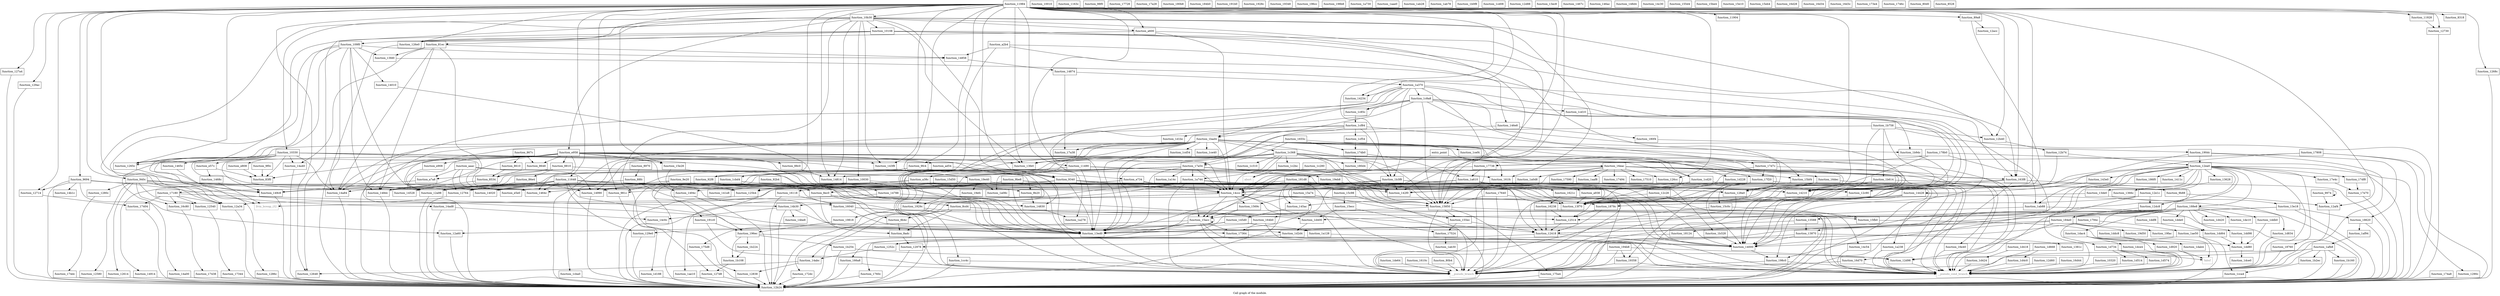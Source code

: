 digraph "Call graph of the module." {
  label="Call graph of the module.";
  node [shape=record];

  Node_function_8cd4 [label="{function_8cd4}"];
  Node_function_92f8 [label="{function_92f8}"];
  Node_function_e808 [label="{function_e808}"];
  Node_function_aaac [label="{function_aaac}"];
  Node_function_e57c [label="{function_e57c}"];
  Node_function_e5e0 [label="{function_e5e0}"];
  Node_function_9fc4 [label="{function_9fc4}"];
  Node_function_ad54 [label="{function_ad54}"];
  Node_function_e734 [label="{function_e734}"];
  Node_function_a7a8 [label="{function_a7a8}"];
  Node_function_9e20 [label="{function_9e20}"];
  Node_function_a938 [label="{function_a938}"];
  Node_function_9be8 [label="{function_9be8}"];
  Node_function_e908 [label="{function_e908}"];
  Node_function_e958 [label="{function_e958}"];
  Node_function_10010 [label="{function_10010}"];
  Node_function_10030 [label="{function_10030}"];
  Node_function_10108 [label="{function_10108}"];
  Node_function_10320 [label="{function_10320}"];
  Node_function_1252c [label="{function_1252c}"];
  Node_function_10330 [label="{function_10330}"];
  Node_function_109f0 [label="{function_109f0}"];
  Node_function_10b30 [label="{function_10b30}"];
  Node_function_11490 [label="{function_11490}"];
  Node_function_1163c [label="{function_1163c}"];
  Node_function_11648 [label="{function_11648}"];
  Node_function_9340 [label="{function_9340}"];
  Node_function_940c [label="{function_940c}"];
  Node_function_9694 [label="{function_9694}"];
  Node_function_981c [label="{function_981c}"];
  Node_function_98f0 [label="{function_98f0}"];
  Node_function_8ec0 [label="{function_8ec0}"];
  Node_function_a2b4 [label="{function_a2b4}"];
  Node_function_9b20 [label="{function_9b20}"];
  Node_function_a38c [label="{function_a38c}"];
  Node_function_9974 [label="{function_9974}"];
  Node_function_9b88 [label="{function_9b88}"];
  Node_function_9f0c [label="{function_9f0c}"];
  Node_function_92b4 [label="{function_92b4}"];
  Node_function_a600 [label="{function_a600}"];
  Node_function_12540 [label="{function_12540}"];
  Node_function_175a4 [label="{function_175a4}"];
  Node_function_175d8 [label="{function_175d8}"];
  Node_function_1760c [label="{function_1760c}"];
  Node_function_17640 [label="{function_17640}"];
  Node_function_17728 [label="{function_17728}"];
  Node_function_17738 [label="{function_17738}"];
  Node_function_17808 [label="{function_17808}"];
  Node_function_178b0 [label="{function_178b0}"];
  Node_function_1794c [label="{function_1794c}"];
  Node_function_17a28 [label="{function_17a28}"];
  Node_function_17a38 [label="{function_17a38}"];
  Node_function_17a54 [label="{function_17a54}"];
  Node_function_17d7c [label="{function_17d7c}"];
  Node_function_17db0 [label="{function_17db0}"];
  Node_function_17df8 [label="{function_17df8}"];
  Node_function_17e4c [label="{function_17e4c}"];
  Node_function_17e70 [label="{function_17e70}"];
  Node_function_17f20 [label="{function_17f20}"];
  Node_function_180b8 [label="{function_180b8}"];
  Node_function_180d4 [label="{function_180d4}"];
  Node_function_180f4 [label="{function_180f4}"];
  Node_function_18124 [label="{function_18124}"];
  Node_function_181d8 [label="{function_181d8}"];
  Node_function_184b0 [label="{function_184b0}"];
  Node_function_184e0 [label="{function_184e0}"];
  Node_function_18620 [label="{function_18620}"];
  Node_function_186f0 [label="{function_186f0}"];
  Node_function_18760 [label="{function_18760}"];
  Node_function_1878c [label="{function_1878c}"];
  Node_function_188e8 [label="{function_188e8}"];
  Node_function_190dc [label="{function_190dc}"];
  Node_function_191b0 [label="{function_191b0}"];
  Node_function_191c0 [label="{function_191c0}"];
  Node_function_1928c [label="{function_1928c}"];
  Node_function_1929c [label="{function_1929c}"];
  Node_function_19348 [label="{function_19348}"];
  Node_function_19358 [label="{function_19358}"];
  Node_function_194b8 [label="{function_194b8}"];
  Node_function_196cc [label="{function_196cc}"];
  Node_function_196ec [label="{function_196ec}"];
  Node_function_19818 [label="{function_19818}"];
  Node_function_198b8 [label="{function_198b8}"];
  Node_function_198c0 [label="{function_198c0}"];
  Node_function_19d50 [label="{function_19d50}"];
  Node_function_19e40 [label="{function_19e40}"];
  Node_function_19eb8 [label="{function_19eb8}"];
  Node_function_19efc [label="{function_19efc}"];
  Node_function_19fac [label="{function_19fac}"];
  Node_function_1a08c [label="{function_1a08c}"];
  Node_function_1a14c [label="{function_1a14c}"];
  Node_function_1a238 [label="{function_1a238}"];
  Node_function_1a278 [label="{function_1a278}"];
  Node_function_1a370 [label="{function_1a370}"];
  Node_function_1a610 [label="{function_1a610}"];
  Node_function_1a730 [label="{function_1a730}"];
  Node_function_1a744 [label="{function_1a744}"];
  Node_function_1aae0 [label="{function_1aae0}"];
  Node_function_1aaf8 [label="{function_1aaf8}"];
  Node_function_1ab28 [label="{function_1ab28}"];
  Node_function_1ab30 [label="{function_1ab30}"];
  Node_function_1ab78 [label="{function_1ab78}"];
  Node_function_1ab88 [label="{function_1ab88}"];
  Node_function_1ae10 [label="{function_1ae10}"];
  Node_function_1ae50 [label="{function_1ae50}"];
  Node_function_1af94 [label="{function_1af94}"];
  Node_function_1afb8 [label="{function_1afb8}"];
  Node_function_1b0f8 [label="{function_1b0f8}"];
  Node_function_1b108 [label="{function_1b108}"];
  Node_function_1b160 [label="{function_1b160}"];
  Node_function_1b224 [label="{function_1b224}"];
  Node_function_1b254 [label="{function_1b254}"];
  Node_function_1b2ec [label="{function_1b2ec}"];
  Node_function_1b328 [label="{function_1b328}"];
  Node_function_1b3f8 [label="{function_1b3f8}"];
  Node_function_1b614 [label="{function_1b614}"];
  Node_function_1b758 [label="{function_1b758}"];
  Node_function_1b9dc [label="{function_1b9dc}"];
  Node_function_1bad4 [label="{function_1bad4}"];
  Node_function_1c280 [label="{function_1c280}"];
  Node_function_1c2bc [label="{function_1c2bc}"];
  Node_function_1c310 [label="{function_1c310}"];
  Node_function_1c368 [label="{function_1c368}"];
  Node_function_1c85c [label="{function_1c85c}"];
  Node_function_1c8a8 [label="{function_1c8a8}"];
  Node_function_1cba0 [label="{function_1cba0}"];
  Node_function_1cbd4 [label="{function_1cbd4}"];
  Node_function_1cc4c [label="{function_1cc4c}"];
  Node_function_1cca4 [label="{function_1cca4}"];
  Node_function_1cd08 [label="{function_1cd08}"];
  Node_function_1cd10 [label="{function_1cd10}"];
  Node_function_1cd20 [label="{function_1cd20}"];
  Node_function_1cd54 [label="{function_1cd54}"];
  Node_function_1ce40 [label="{function_1ce40}"];
  Node_function_1cef4 [label="{function_1cef4}"];
  Node_function_1cf54 [label="{function_1cf54}"];
  Node_function_1cf84 [label="{function_1cf84}"];
  Node_function_1d188 [label="{function_1d188}"];
  Node_function_1d1bc [label="{function_1d1bc}"];
  Node_function_1d228 [label="{function_1d228}"];
  Node_function_1d2d4 [label="{function_1d2d4}"];
  Node_function_1d400 [label="{function_1d400}"];
  Node_function_1d418 [label="{function_1d418}"];
  Node_function_1d420 [label="{function_1d420}"];
  Node_function_1d424 [label="{function_1d424}"];
  Node_function_1d4c0 [label="{function_1d4c0}"];
  Node_function_1d514 [label="{function_1d514}"];
  Node_function_1d574 [label="{function_1d574}"];
  Node_function_1d734 [label="{function_1d734}"];
  Node_function_1d668 [label="{function_1d668}"];
  Node_function_1d834 [label="{function_1d834}"];
  Node_function_1d920 [label="{function_1d920}"];
  Node_function_1dab4 [label="{function_1dab4}"];
  Node_function_1dac4 [label="{function_1dac4}"];
  Node_function_1dce0 [label="{function_1dce0}"];
  Node_function_1dce4 [label="{function_1dce4}"];
  Node_function_1dd64 [label="{function_1dd64}"];
  Node_function_1dd80 [label="{function_1dd80}"];
  Node_function_1dd98 [label="{function_1dd98}"];
  Node_function_1ddb0 [label="{function_1ddb0}"];
  Node_function_1ddc8 [label="{function_1ddc8}"];
  Node_function_1dde0 [label="{function_1dde0}"];
  Node_function_1ddf8 [label="{function_1ddf8}"];
  Node_function_1de10 [label="{function_1de10}"];
  Node_function_1de64 [label="{function_1de64}"];
  Node_llvm_bswap_i32 [color="gray50", fontcolor="gray50", label="{llvm_bswap_i32}"];
  Node_abort [color="gray50", fontcolor="gray50", label="{abort}"];
  Node_fabsf [color="gray50", fontcolor="gray50", label="{fabsf}"];
  Node_function_127a4 [label="{function_127a4}"];
  Node_function_127d8 [label="{function_127d8}"];
  Node_function_1280c [label="{function_1280c}"];
  Node_function_12838 [label="{function_12838}"];
  Node_function_1286c [label="{function_1286c}"];
  Node_function_128a0 [label="{function_128a0}"];
  Node_function_1290c [label="{function_1290c}"];
  Node_function_12978 [label="{function_12978}"];
  Node_function_129ac [label="{function_129ac}"];
  Node_function_129e0 [label="{function_129e0}"];
  Node_function_12a34 [label="{function_12a34}"];
  Node_function_12a60 [label="{function_12a60}"];
  Node_function_12a98 [label="{function_12a98}"];
  Node_function_12acc [label="{function_12acc}"];
  Node_function_12af4 [label="{function_12af4}"];
  Node_function_12b24 [label="{function_12b24}"];
  Node_function_12b40 [label="{function_12b40}"];
  Node_function_12b74 [label="{function_12b74}"];
  Node_function_12c28 [label="{function_12c28}"];
  Node_function_12c90 [label="{function_12c90}"];
  Node_function_145d0 [label="{function_145d0}"];
  Node_function_12d60 [label="{function_12d60}"];
  Node_function_12d88 [label="{function_12d88}"];
  Node_function_12d98 [label="{function_12d98}"];
  Node_function_12dc8 [label="{function_12dc8}"];
  Node_function_12e1c [label="{function_12e1c}"];
  Node_function_12ea0 [label="{function_12ea0}"];
  Node_function_13588 [label="{function_13588}"];
  Node_function_13628 [label="{function_13628}"];
  Node_function_1366c [label="{function_1366c}"];
  Node_function_1381c [label="{function_1381c}"];
  Node_function_13870 [label="{function_13870}"];
  Node_function_13de0 [label="{function_13de0}"];
  Node_function_13e18 [label="{function_13e18}"];
  Node_function_13ec8 [label="{function_13ec8}"];
  Node_function_13ed0 [label="{function_13ed0}"];
  Node_function_13f70 [label="{function_13f70}"];
  Node_function_13fd0 [label="{function_13fd0}"];
  Node_function_13fe0 [label="{function_13fe0}"];
  Node_function_14000 [label="{function_14000}"];
  Node_function_14010 [label="{function_14010}"];
  Node_function_14020 [label="{function_14020}"];
  Node_function_1411c [label="{function_1411c}"];
  Node_function_141e8 [label="{function_141e8}"];
  Node_function_14210 [label="{function_14210}"];
  Node_function_14234 [label="{function_14234}"];
  Node_function_142f0 [label="{function_142f0}"];
  Node_function_143e0 [label="{function_143e0}"];
  Node_function_143f8 [label="{function_143f8}"];
  Node_function_14428 [label="{function_14428}"];
  Node_function_14528 [label="{function_14528}"];
  Node_function_145ac [label="{function_145ac}"];
  Node_function_1a0d8 [label="{function_1a0d8}"];
  Node_function_1a128 [label="{function_1a128}"];
  Node_function_1465c [label="{function_1465c}"];
  Node_function_1467c [label="{function_1467c}"];
  Node_function_1468c [label="{function_1468c}"];
  Node_function_146ac [label="{function_146ac}"];
  Node_function_146e8 [label="{function_146e8}"];
  Node_function_14788 [label="{function_14788}"];
  Node_function_14814 [label="{function_14814}"];
  Node_function_14830 [label="{function_14830}"];
  Node_function_14858 [label="{function_14858}"];
  Node_function_14874 [label="{function_14874}"];
  Node_function_148d4 [label="{function_148d4}"];
  Node_function_148dc [label="{function_148dc}"];
  Node_function_14914 [label="{function_14914}"];
  Node_function_1494c [label="{function_1494c}"];
  Node_function_14990 [label="{function_14990}"];
  Node_function_149c8 [label="{function_149c8}"];
  Node_function_14a00 [label="{function_14a00}"];
  Node_function_14a40 [label="{function_14a40}"];
  Node_function_14a84 [label="{function_14a84}"];
  Node_function_14abc [label="{function_14abc}"];
  Node_function_14ad8 [label="{function_14ad8}"];
  Node_function_14b1c [label="{function_14b1c}"];
  Node_function_14b30 [label="{function_14b30}"];
  Node_function_14be8 [label="{function_14be8}"];
  Node_function_14c0c [label="{function_14c0c}"];
  Node_function_14c30 [label="{function_14c30}"];
  Node_function_14c54 [label="{function_14c54}"];
  Node_function_14ccc [label="{function_14ccc}"];
  Node_function_155d4 [label="{function_155d4}"];
  Node_function_155ec [label="{function_155ec}"];
  Node_function_1569c [label="{function_1569c}"];
  Node_function_15850 [label="{function_15850}"];
  Node_function_15a74 [label="{function_15a74}"];
  Node_function_15acc [label="{function_15acc}"];
  Node_function_15be4 [label="{function_15be4}"];
  Node_function_15bf4 [label="{function_15bf4}"];
  Node_function_15c0c [label="{function_15c0c}"];
  Node_function_15c98 [label="{function_15c98}"];
  Node_function_15d50 [label="{function_15d50}"];
  Node_function_15e10 [label="{function_15e10}"];
  Node_function_15e28 [label="{function_15e28}"];
  Node_function_15eb4 [label="{function_15eb4}"];
  Node_function_15ecc [label="{function_15ecc}"];
  Node_function_15fb0 [label="{function_15fb0}"];
  Node_function_16040 [label="{function_16040}"];
  Node_function_1610c [label="{function_1610c}"];
  Node_function_16118 [label="{function_16118}"];
  Node_function_161fc [label="{function_161fc}"];
  Node_function_1621c [label="{function_1621c}"];
  Node_function_16238 [label="{function_16238}"];
  Node_function_163f8 [label="{function_163f8}"];
  Node_function_164b0 [label="{function_164b0}"];
  Node_function_1655c [label="{function_1655c}"];
  Node_function_166a8 [label="{function_166a8}"];
  Node_function_16c80 [label="{function_16c80}"];
  Node_function_16d28 [label="{function_16d28}"];
  Node_function_16d34 [label="{function_16d34}"];
  Node_function_16d3c [label="{function_16d3c}"];
  Node_function_16d44 [label="{function_16d44}"];
  Node_function_16d70 [label="{function_16d70}"];
  Node_function_16dec [label="{function_16dec}"];
  Node_function_16e40 [label="{function_16e40}"];
  Node_function_16eac [label="{function_16eac}"];
  Node_function_17180 [label="{function_17180}"];
  Node_function_172dc [label="{function_172dc}"];
  Node_function_17344 [label="{function_17344}"];
  Node_function_17364 [label="{function_17364}"];
  Node_function_173e4 [label="{function_173e4}"];
  Node_function_17404 [label="{function_17404}"];
  Node_function_17438 [label="{function_17438}"];
  Node_function_1746c [label="{function_1746c}"];
  Node_function_17494 [label="{function_17494}"];
  Node_function_174a8 [label="{function_174a8}"];
  Node_function_174dc [label="{function_174dc}"];
  Node_function_17510 [label="{function_17510}"];
  Node_function_17524 [label="{function_17524}"];
  Node_function_17590 [label="{function_17590}"];
  Node_function_11904 [label="{function_11904}"];
  Node_function_11928 [label="{function_11928}"];
  Node_function_11984 [label="{function_11984}"];
  Node_function_12418 [label="{function_12418}"];
  Node_function_12514 [label="{function_12514}"];
  Node_function_1464c [label="{function_1464c}"];
  Node_function_12580 [label="{function_12580}"];
  Node_function_125b4 [label="{function_125b4}"];
  Node_function_12614 [label="{function_12614}"];
  Node_function_12648 [label="{function_12648}"];
  Node_function_1265c [label="{function_1265c}"];
  Node_function_1268c [label="{function_1268c}"];
  Node_function_126cc [label="{function_126cc}"];
  Node_function_126e0 [label="{function_126e0}"];
  Node_function_12714 [label="{function_12714}"];
  Node_function_12730 [label="{function_12730}"];
  Node_function_12764 [label="{function_12764}"];
  Node___pseudo_branch [color="gray50", fontcolor="gray50", label="{__pseudo_branch}"];
  Node___pseudo_cond_branch [color="gray50", fontcolor="gray50", label="{__pseudo_cond_branch}"];
  Node_function_80b4 [label="{function_80b4}"];
  Node_function_80d0 [label="{function_80d0}"];
  Node_entry_point [label="{entry_point}"];
  Node_function_81ec [label="{function_81ec}"];
  Node_function_8318 [label="{function_8318}"];
  Node_function_83f0 [label="{function_83f0}"];
  Node_function_8528 [label="{function_8528}"];
  Node_function_8534 [label="{function_8534}"];
  Node_function_8610 [label="{function_8610}"];
  Node_function_8648 [label="{function_8648}"];
  Node_function_867c [label="{function_867c}"];
  Node_function_86e4 [label="{function_86e4}"];
  Node_function_8810 [label="{function_8810}"];
  Node_function_88c0 [label="{function_88c0}"];
  Node_function_88fc [label="{function_88fc}"];
  Node_function_8970 [label="{function_8970}"];
  Node_function_89a8 [label="{function_89a8}"];
  Node_function_8adc [label="{function_8adc}"];
  Node_function_8b4c [label="{function_8b4c}"];
  Node_function_8cd4 -> Node_function_12418;
  Node_function_8cd4 -> Node_function_12514;
  Node_function_8cd4 -> Node_function_8adc;
  Node_function_8cd4 -> Node_function_8b4c;
  Node_function_92f8 -> Node_function_8ec0;
  Node_function_e808 -> Node_function_83f0;
  Node_function_aaac -> Node_function_a7a8;
  Node_function_aaac -> Node_function_a938;
  Node_function_aaac -> Node_function_14020;
  Node_function_aaac -> Node_function_14990;
  Node_function_aaac -> Node_function_12764;
  Node_function_e57c -> Node_function_1468c;
  Node_function_e57c -> Node_function_83f0;
  Node_function_9fc4 -> Node_function_9340;
  Node_function_9fc4 -> Node_function_13ed0;
  Node_function_9fc4 -> Node_function_14990;
  Node_function_9fc4 -> Node_function_12764;
  Node_function_ad54 -> Node_function_92f8;
  Node_function_ad54 -> Node_function_14830;
  Node_function_ad54 -> Node_function_15bf4;
  Node_function_e734 -> Node_function_e5e0;
  Node_function_e734 -> Node_function_14000;
  Node_function_e734 -> Node_function_14ccc;
  Node_function_e734 -> Node_function_15850;
  Node_function_e734 -> Node_function_1464c;
  Node_function_a7a8 -> Node_function_149c8;
  Node_function_9e20 -> Node_function_981c;
  Node_function_9e20 -> Node_function_9b88;
  Node_function_9e20 -> Node_function_12a98;
  Node_function_9e20 -> Node_function_13ed0;
  Node_function_9e20 -> Node_function_14020;
  Node_function_9e20 -> Node_function_125b4;
  Node_function_a938 -> Node_function_13f70;
  Node_function_9be8 -> Node_function_981c;
  Node_function_9be8 -> Node_function_9b88;
  Node_function_9be8 -> Node_function_12a98;
  Node_function_9be8 -> Node_function_13ed0;
  Node_function_9be8 -> Node_function_13f70;
  Node_function_9be8 -> Node_function_14020;
  Node_function_9be8 -> Node_function_14210;
  Node_function_9be8 -> Node_function_142f0;
  Node_function_9be8 -> Node_function_125b4;
  Node_function_e908 -> Node_function_12a98;
  Node_function_e958 -> Node_function_ad54;
  Node_function_e958 -> Node_function_e908;
  Node_function_e958 -> Node_function_9340;
  Node_function_e958 -> Node_function_128a0;
  Node_function_e958 -> Node_function_12b24;
  Node_function_e958 -> Node_function_13ed0;
  Node_function_e958 -> Node_function_13f70;
  Node_function_e958 -> Node_function_148dc;
  Node_function_e958 -> Node_function_1494c;
  Node_function_e958 -> Node_function_149c8;
  Node_function_e958 -> Node_function_14a84;
  Node_function_e958 -> Node_function_14ccc;
  Node_function_e958 -> Node_function_15e28;
  Node_function_e958 -> Node_function_1464c;
  Node_function_e958 -> Node_function_1265c;
  Node_function_e958 -> Node_function_12764;
  Node_function_e958 -> Node_function_83f0;
  Node_function_e958 -> Node_function_8648;
  Node_function_e958 -> Node_function_8810;
  Node_function_e958 -> Node_function_88c0;
  Node_function_10030 -> Node_function_14000;
  Node_function_10030 -> Node_function_141e8;
  Node_function_10030 -> Node_function_164b0;
  Node_function_10030 -> Node_function_17180;
  Node_function_10108 -> Node_function_12b40;
  Node_function_10108 -> Node_function_15bf4;
  Node_function_10108 -> Node_function_163f8;
  Node_function_10108 -> Node_function_1265c;
  Node_function_10108 -> Node_function_126e0;
  Node_function_10108 -> Node_function_81ec;
  Node_function_10320 -> Node___pseudo_cond_branch;
  Node_function_1252c -> Node_function_14abc;
  Node_function_10330 -> Node_function_e808;
  Node_function_10330 -> Node_function_e57c;
  Node_function_10330 -> Node_function_e5e0;
  Node_function_10330 -> Node_function_e734;
  Node_function_10330 -> Node_function_9b20;
  Node_function_10330 -> Node_function_13ed0;
  Node_function_10330 -> Node_function_13fe0;
  Node_function_10330 -> Node_function_143f8;
  Node_function_10330 -> Node_function_1465c;
  Node_function_10330 -> Node_function_14a00;
  Node_function_10330 -> Node_function_14a40;
  Node_function_10330 -> Node_function_14a84;
  Node_function_10330 -> Node_function_1464c;
  Node_function_10330 -> Node_function_1265c;
  Node_function_10330 -> Node_function_83f0;
  Node_function_109f0 -> Node_function_12a34;
  Node_function_109f0 -> Node_function_12a98;
  Node_function_109f0 -> Node_function_13fd0;
  Node_function_109f0 -> Node_function_14010;
  Node_function_109f0 -> Node_function_14858;
  Node_function_109f0 -> Node_function_148dc;
  Node_function_109f0 -> Node_function_149c8;
  Node_function_109f0 -> Node_function_14a84;
  Node_function_109f0 -> Node_function_1265c;
  Node_function_10b30 -> Node_function_e958;
  Node_function_10b30 -> Node_function_10030;
  Node_function_10b30 -> Node_function_10108;
  Node_function_10b30 -> Node_function_10330;
  Node_function_10b30 -> Node_function_109f0;
  Node_function_10b30 -> Node_function_9340;
  Node_function_10b30 -> Node_function_a600;
  Node_function_10b30 -> Node_function_12838;
  Node_function_10b30 -> Node_function_12a34;
  Node_function_10b30 -> Node_function_13fe0;
  Node_function_10b30 -> Node_function_142f0;
  Node_function_10b30 -> Node_function_143f8;
  Node_function_10b30 -> Node_function_14814;
  Node_function_10b30 -> Node_function_161fc;
  Node_function_10b30 -> Node_function_163f8;
  Node_function_10b30 -> Node_function_12648;
  Node_function_10b30 -> Node_function_126e0;
  Node_function_11490 -> Node_function_a38c;
  Node_function_11490 -> Node_function_12a98;
  Node_function_11490 -> Node_function_13ed0;
  Node_function_11490 -> Node_function_14210;
  Node_function_11490 -> Node_function_142f0;
  Node_function_11490 -> Node_function_14a84;
  Node_function_11490 -> Node_function_161fc;
  Node_function_11648 -> Node_function_981c;
  Node_function_11648 -> Node_function_129e0;
  Node_function_11648 -> Node_function_12a98;
  Node_function_11648 -> Node_function_13ed0;
  Node_function_11648 -> Node_function_14020;
  Node_function_11648 -> Node_function_14210;
  Node_function_11648 -> Node_function_14830;
  Node_function_11648 -> Node_function_148dc;
  Node_function_11648 -> Node_function_14914;
  Node_function_11648 -> Node_function_14a84;
  Node_function_11648 -> Node_function_1464c;
  Node_function_11648 -> Node_function_125b4;
  Node_function_9340 -> Node_function_8ec0;
  Node_function_9340 -> Node_function_13ed0;
  Node_function_9340 -> Node_function_13f70;
  Node_function_9340 -> Node_function_149c8;
  Node_function_9340 -> Node_function_14ccc;
  Node_function_9340 -> Node_function_15850;
  Node_function_940c -> Node_function_12540;
  Node_function_940c -> Node_function_1280c;
  Node_function_940c -> Node_function_12a34;
  Node_function_940c -> Node_function_12a98;
  Node_function_940c -> Node_function_13ed0;
  Node_function_940c -> Node_function_14ccc;
  Node_function_940c -> Node_function_16c80;
  Node_function_940c -> Node_function_12580;
  Node_function_940c -> Node_function_12614;
  Node_function_9694 -> Node_function_12a60;
  Node_function_9694 -> Node_function_12a98;
  Node_function_9694 -> Node_function_12b24;
  Node_function_9694 -> Node_function_14ad8;
  Node_function_9694 -> Node_function_14b1c;
  Node_function_9694 -> Node_function_12714;
  Node_function_981c -> Node_function_127d8;
  Node_function_8ec0 -> Node_function_8cd4;
  Node_function_8ec0 -> Node_function_8adc;
  Node_function_8ec0 -> Node_function_8b4c;
  Node_function_a2b4 -> Node_function_14210;
  Node_function_a2b4 -> Node_function_146e8;
  Node_function_a2b4 -> Node_function_14814;
  Node_function_a2b4 -> Node_function_14858;
  Node_function_9b20 -> Node_function_14830;
  Node_function_a38c -> Node_function_9b20;
  Node_function_a38c -> Node_function_128a0;
  Node_function_a38c -> Node_function_12b24;
  Node_function_a38c -> Node_function_13ed0;
  Node_function_a38c -> Node_function_148dc;
  Node_function_a38c -> Node_function_1494c;
  Node_function_a38c -> Node_function_1464c;
  Node_function_a38c -> Node_function_12764;
  Node_function_9974 -> Node_function_9974;
  Node_function_9974 -> Node_function_12af4;
  Node_function_9b88 -> Node_function_12af4;
  Node_function_9f0c -> Node_function_83f0;
  Node_function_92b4 -> Node_function_8ec0;
  Node_function_a600 -> Node_function_14ccc;
  Node_function_a600 -> Node_function_15850;
  Node_function_a600 -> Node_function_126e0;
  Node_function_12540 -> Node_function_17344;
  Node_function_175a4 -> Node_function_12b24;
  Node_function_175d8 -> Node_function_12b24;
  Node_function_1760c -> Node_function_12b24;
  Node_function_17640 -> Node_function_12b24;
  Node_function_17640 -> Node_function_15850;
  Node_function_17640 -> Node___pseudo_branch;
  Node_function_17738 -> Node_function_1a610;
  Node_function_17738 -> Node_function_14ccc;
  Node_function_17738 -> Node_function_15850;
  Node_function_17808 -> Node_function_17738;
  Node_function_17808 -> Node_function_1ab88;
  Node_function_17808 -> Node_function_1290c;
  Node_function_17808 -> Node_function_12b24;
  Node_function_178b0 -> Node_function_17738;
  Node_function_178b0 -> Node_function_1ab88;
  Node_function_178b0 -> Node_function_128a0;
  Node_function_178b0 -> Node_function_12b24;
  Node_function_1794c -> Node_function_1ae50;
  Node_function_1794c -> Node___pseudo_branch;
  Node_function_17a54 -> Node_function_191c0;
  Node_function_17a54 -> Node_function_1929c;
  Node_function_17a54 -> Node_function_196ec;
  Node_function_17a54 -> Node_function_19eb8;
  Node_function_17a54 -> Node_function_1a08c;
  Node_function_17a54 -> Node_function_1a14c;
  Node_function_17a54 -> Node_function_1a744;
  Node_function_17a54 -> Node_function_13ed0;
  Node_function_17a54 -> Node_function_13f70;
  Node_function_17a54 -> Node_function_142f0;
  Node_function_17a54 -> Node_function_14ccc;
  Node_function_17d7c -> Node_function_17f20;
  Node_function_17d7c -> Node_function_15850;
  Node_function_17d7c -> Node___pseudo_cond_branch;
  Node_function_17db0 -> Node_function_180d4;
  Node_function_17db0 -> Node_function_1a610;
  Node_function_17df8 -> Node_function_17e70;
  Node_function_17e4c -> Node_function_17e70;
  Node_function_17e70 -> Node_function_12b24;
  Node_function_17f20 -> Node_function_19358;
  Node_function_17f20 -> Node_function_12a98;
  Node_function_17f20 -> Node___pseudo_branch;
  Node_function_17f20 -> Node___pseudo_cond_branch;
  Node_function_180d4 -> Node_function_181d8;
  Node_function_180f4 -> Node_function_190dc;
  Node_function_18124 -> Node_function_12978;
  Node_function_181d8 -> Node_function_128a0;
  Node_function_181d8 -> Node_function_12b24;
  Node_function_181d8 -> Node_function_12c90;
  Node_function_181d8 -> Node_function_145ac;
  Node_function_181d8 -> Node_function_14ccc;
  Node_function_181d8 -> Node_function_15850;
  Node_function_181d8 -> Node_function_125b4;
  Node_function_181d8 -> Node___pseudo_branch;
  Node_function_184e0 -> Node_function_18124;
  Node_function_184e0 -> Node_function_19d50;
  Node_function_184e0 -> Node_function_19fac;
  Node_function_184e0 -> Node_function_12d98;
  Node_function_184e0 -> Node_function_14000;
  Node_function_18620 -> Node_function_1af94;
  Node_function_18620 -> Node_function_12b24;
  Node_function_18760 -> Node___pseudo_cond_branch;
  Node_function_1878c -> Node_function_12418;
  Node_function_1878c -> Node_function_12514;
  Node_function_188e8 -> Node_function_1d2d4;
  Node_function_188e8 -> Node_function_1d400;
  Node_function_188e8 -> Node_function_1d420;
  Node_function_188e8 -> Node_function_1d734;
  Node_function_188e8 -> Node_function_1d834;
  Node_function_188e8 -> Node_function_1dac4;
  Node_function_188e8 -> Node_function_1dd98;
  Node_function_188e8 -> Node_function_1ddb0;
  Node_function_188e8 -> Node_function_1dde0;
  Node_function_188e8 -> Node_function_1de10;
  Node_function_188e8 -> Node_function_13ed0;
  Node_function_188e8 -> Node_function_12418;
  Node_function_188e8 -> Node_function_12514;
  Node_function_188e8 -> Node___pseudo_branch;
  Node_function_190dc -> Node_function_18620;
  Node_function_190dc -> Node_function_12ea0;
  Node_function_190dc -> Node___pseudo_branch;
  Node_function_190dc -> Node___pseudo_cond_branch;
  Node_function_191c0 -> Node_function_196ec;
  Node_function_191c0 -> Node___pseudo_branch;
  Node_function_1929c -> Node_function_19818;
  Node_function_1929c -> Node___pseudo_branch;
  Node_function_1929c -> Node___pseudo_cond_branch;
  Node_function_19358 -> Node___pseudo_branch;
  Node_function_19358 -> Node___pseudo_cond_branch;
  Node_function_194b8 -> Node_function_19358;
  Node_function_194b8 -> Node_function_12d98;
  Node_function_194b8 -> Node___pseudo_branch;
  Node_function_196ec -> Node_function_1b108;
  Node_function_196ec -> Node_function_1b224;
  Node_function_196ec -> Node_function_1b254;
  Node_function_196ec -> Node___pseudo_cond_branch;
  Node_function_19818 -> Node_function_196ec;
  Node_function_198c0 -> Node___pseudo_branch;
  Node_function_198c0 -> Node___pseudo_cond_branch;
  Node_function_19e40 -> Node_function_19efc;
  Node_function_19e40 -> Node_function_1a08c;
  Node_function_19e40 -> Node_function_1a238;
  Node_function_19eb8 -> Node_function_142f0;
  Node_function_1a238 -> Node___pseudo_cond_branch;
  Node_function_1a370 -> Node_function_1b3f8;
  Node_function_1a370 -> Node_function_1b9dc;
  Node_function_1a370 -> Node_function_1bad4;
  Node_function_1a370 -> Node_function_1c85c;
  Node_function_1a370 -> Node_function_1c8a8;
  Node_function_1a370 -> Node_function_12b24;
  Node_function_1a370 -> Node_function_13ed0;
  Node_function_1a370 -> Node_function_14000;
  Node_function_1a370 -> Node_function_14234;
  Node_function_1a370 -> Node_function_15850;
  Node_function_1a610 -> Node_function_12b24;
  Node_function_1a610 -> Node_function_13ed0;
  Node_function_1a610 -> Node_function_14ccc;
  Node_function_1a610 -> Node_function_12418;
  Node_function_1a610 -> Node___pseudo_branch;
  Node_function_1a744 -> Node_function_1ae10;
  Node_function_1a744 -> Node_function_12b24;
  Node_function_1a744 -> Node_function_14000;
  Node_function_1a744 -> Node_function_14ccc;
  Node_function_1a744 -> Node_function_15850;
  Node_function_1a744 -> Node_function_15acc;
  Node_function_1a744 -> Node___pseudo_branch;
  Node_function_1ab88 -> Node_function_12b24;
  Node_function_1ab88 -> Node_function_13ed0;
  Node_function_1ae10 -> Node_function_12b24;
  Node_function_1ae50 -> Node_function_1cca4;
  Node_function_1ae50 -> Node_function_12b24;
  Node_function_1ae50 -> Node_function_14000;
  Node_function_1af94 -> Node_function_1afb8;
  Node_function_1afb8 -> Node_function_1b160;
  Node_function_1afb8 -> Node_function_1b2ec;
  Node_function_1afb8 -> Node_function_12b24;
  Node_function_1afb8 -> Node_function_12d98;
  Node_function_1afb8 -> Node___pseudo_branch;
  Node_function_1afb8 -> Node___pseudo_cond_branch;
  Node_function_1b108 -> Node_function_127d8;
  Node_function_1b160 -> Node_function_12b24;
  Node_function_1b224 -> Node_function_1b108;
  Node_function_1b254 -> Node_function_12b24;
  Node_function_1b254 -> Node_function_12d98;
  Node_function_1b2ec -> Node_function_1cca4;
  Node_function_1b328 -> Node_function_14000;
  Node_function_1b3f8 -> Node_function_1b328;
  Node_function_1b3f8 -> Node_function_12b24;
  Node_function_1b3f8 -> Node_function_13ed0;
  Node_function_1b3f8 -> Node_function_14000;
  Node_function_1b3f8 -> Node_function_142f0;
  Node_function_1b614 -> Node_function_12b24;
  Node_function_1b614 -> Node_function_13f70;
  Node_function_1b614 -> Node_function_14210;
  Node_function_1b614 -> Node_function_12418;
  Node_function_1b614 -> Node_function_12514;
  Node_function_1b758 -> Node_function_1b614;
  Node_function_1b758 -> Node_function_12b24;
  Node_function_1b758 -> Node_function_12b40;
  Node_function_1b758 -> Node_function_13ed0;
  Node_function_1b758 -> Node_function_13f70;
  Node_function_1b758 -> Node_function_14210;
  Node_function_1b9dc -> Node_function_14000;
  Node_function_1bad4 -> Node_function_17a38;
  Node_function_1bad4 -> Node_function_1b9dc;
  Node_function_1bad4 -> Node_function_1c368;
  Node_function_1bad4 -> Node_function_1cba0;
  Node_function_1bad4 -> Node_function_1cd20;
  Node_function_1bad4 -> Node_function_1cd54;
  Node_function_1bad4 -> Node_function_1ce40;
  Node_function_1bad4 -> Node_function_1cef4;
  Node_function_1bad4 -> Node_function_12a98;
  Node_function_1bad4 -> Node_function_13ed0;
  Node_function_1bad4 -> Node_function_13f70;
  Node_function_1bad4 -> Node_function_14000;
  Node_function_1bad4 -> Node_function_14210;
  Node_function_1bad4 -> Node_function_148dc;
  Node_function_1bad4 -> Node_function_14990;
  Node_function_1bad4 -> Node_function_149c8;
  Node_function_1bad4 -> Node_function_14a84;
  Node_function_1bad4 -> Node_function_14ccc;
  Node_function_1bad4 -> Node_function_15850;
  Node_function_1bad4 -> Node___pseudo_branch;
  Node_function_1bad4 -> Node___pseudo_cond_branch;
  Node_function_1c280 -> Node_abort;
  Node_function_1c2bc -> Node_abort;
  Node_function_1c368 -> Node_function_17f20;
  Node_function_1c368 -> Node_function_180d4;
  Node_function_1c368 -> Node_function_1929c;
  Node_function_1c368 -> Node_function_1a744;
  Node_function_1c368 -> Node_function_1b3f8;
  Node_function_1c368 -> Node_function_1c2bc;
  Node_function_1c368 -> Node_function_1c310;
  Node_function_1c368 -> Node_function_1cbd4;
  Node_function_1c368 -> Node_function_1cc4c;
  Node_function_1c368 -> Node_function_1cd20;
  Node_function_1c368 -> Node_function_13ed0;
  Node_function_1c368 -> Node_function_13fe0;
  Node_function_1c368 -> Node_function_142f0;
  Node_function_1c368 -> Node_function_14ccc;
  Node_function_1c368 -> Node_function_15850;
  Node_function_1c368 -> Node_function_161fc;
  Node_function_1c368 -> Node___pseudo_cond_branch;
  Node_function_1c85c -> Node_function_1cf84;
  Node_function_1c8a8 -> Node_function_1a278;
  Node_function_1c8a8 -> Node_function_1bad4;
  Node_function_1c8a8 -> Node_function_1c85c;
  Node_function_1c8a8 -> Node_function_1cd10;
  Node_function_1c8a8 -> Node_function_12b24;
  Node_function_1c8a8 -> Node_function_13f70;
  Node_function_1c8a8 -> Node_function_14000;
  Node_function_1c8a8 -> Node_function_14210;
  Node_function_1c8a8 -> Node_function_15850;
  Node_function_1cba0 -> Node_function_12b24;
  Node_function_1cbd4 -> Node_function_1d188;
  Node_function_1cbd4 -> Node_function_12b24;
  Node_function_1cbd4 -> Node_function_13f70;
  Node_function_1cbd4 -> Node_function_14210;
  Node_function_1cc4c -> Node_function_12b24;
  Node_function_1cc4c -> Node___pseudo_cond_branch;
  Node_function_1cca4 -> Node_function_12b24;
  Node_function_1cd10 -> Node_function_198c0;
  Node_function_1cd20 -> Node_function_13f70;
  Node_function_1cd20 -> Node_function_14ccc;
  Node_function_1cd20 -> Node___pseudo_cond_branch;
  Node_function_1cef4 -> Node_function_1d228;
  Node_function_1cf54 -> Node_function_17db0;
  Node_function_1cf84 -> Node_function_17a54;
  Node_function_1cf84 -> Node_function_17d7c;
  Node_function_1cf84 -> Node_function_1b3f8;
  Node_function_1cf84 -> Node_function_1cf54;
  Node_function_1cf84 -> Node_function_1d1bc;
  Node_function_1cf84 -> Node_function_12b24;
  Node_function_1cf84 -> Node_function_13fe0;
  Node_function_1d188 -> Node_function_12b24;
  Node_function_1d228 -> Node_function_13f70;
  Node_function_1d228 -> Node_function_14000;
  Node_function_1d228 -> Node_function_142f0;
  Node_function_1d2d4 -> Node_function_1252c;
  Node_function_1d400 -> Node_function_1d2d4;
  Node_function_1d418 -> Node_function_1d424;
  Node_function_1d424 -> Node___pseudo_cond_branch;
  Node_function_1d4c0 -> Node___pseudo_cond_branch;
  Node_function_1d514 -> Node___pseudo_cond_branch;
  Node_function_1d574 -> Node___pseudo_cond_branch;
  Node_function_1d734 -> Node_function_1d514;
  Node_function_1d734 -> Node_function_1d574;
  Node_function_1d734 -> Node_fabsf;
  Node_function_1d734 -> Node___pseudo_cond_branch;
  Node_function_1d668 -> Node_function_1d4c0;
  Node_function_1d668 -> Node___pseudo_cond_branch;
  Node_function_1d834 -> Node___pseudo_cond_branch;
  Node_function_1d920 -> Node_fabsf;
  Node_function_1d920 -> Node___pseudo_cond_branch;
  Node_function_1dac4 -> Node_function_1d920;
  Node_function_1dac4 -> Node_function_1dab4;
  Node_function_1dac4 -> Node_function_1dce4;
  Node_function_1dac4 -> Node___pseudo_cond_branch;
  Node_function_1dce4 -> Node___pseudo_cond_branch;
  Node_function_1dd64 -> Node_function_1dd80;
  Node_function_1dd80 -> Node_function_1dce0;
  Node_function_1dd98 -> Node_function_1dd80;
  Node_function_1ddb0 -> Node_function_1dd80;
  Node_function_1ddc8 -> Node_function_1dd80;
  Node_function_1dde0 -> Node_function_1dd64;
  Node_function_1ddf8 -> Node_function_1dd64;
  Node_function_1de64 -> Node___pseudo_branch;
  Node_function_127a4 -> Node_function_12b24;
  Node_function_127d8 -> Node_function_12b24;
  Node_function_1280c -> Node_function_174dc;
  Node_function_12838 -> Node_function_12b24;
  Node_function_1286c -> Node_function_12b24;
  Node_function_128a0 -> Node_function_12b24;
  Node_function_1290c -> Node_function_12b24;
  Node_function_12978 -> Node_function_12b24;
  Node_function_129ac -> Node_function_12b24;
  Node_function_129e0 -> Node_function_12b24;
  Node_function_12a34 -> Node_function_12b24;
  Node_function_12a60 -> Node_function_12b24;
  Node_function_12a98 -> Node_function_12b24;
  Node_function_12af4 -> Node___pseudo_cond_branch;
  Node_function_12b40 -> Node_function_12b74;
  Node_function_12b74 -> Node_function_12c90;
  Node_function_12b74 -> Node_function_12ea0;
  Node_function_12c28 -> Node_function_12b24;
  Node_function_12c28 -> Node_function_145ac;
  Node_function_12c90 -> Node_function_14000;
  Node_function_145d0 -> Node_function_129e0;
  Node_function_145d0 -> Node_function_13ed0;
  Node_function_145d0 -> Node_function_1a128;
  Node_function_12d60 -> Node___pseudo_cond_branch;
  Node_function_12d98 -> Node___pseudo_cond_branch;
  Node_function_12dc8 -> Node_function_184e0;
  Node_function_12e1c -> Node_function_12dc8;
  Node_function_12e1c -> Node_function_13f70;
  Node_function_12e1c -> Node___pseudo_cond_branch;
  Node_function_12ea0 -> Node_function_17df8;
  Node_function_12ea0 -> Node_function_17e4c;
  Node_function_12ea0 -> Node_function_184e0;
  Node_function_12ea0 -> Node_function_186f0;
  Node_function_12ea0 -> Node_function_18760;
  Node_function_12ea0 -> Node_function_1878c;
  Node_function_12ea0 -> Node_function_188e8;
  Node_function_12ea0 -> Node_function_12b24;
  Node_function_12ea0 -> Node_function_12dc8;
  Node_function_12ea0 -> Node_function_13588;
  Node_function_12ea0 -> Node_function_13628;
  Node_function_12ea0 -> Node_function_1366c;
  Node_function_12ea0 -> Node_function_13870;
  Node_function_12ea0 -> Node_function_13de0;
  Node_function_12ea0 -> Node_function_13f70;
  Node_function_12ea0 -> Node_function_1411c;
  Node_function_12ea0 -> Node_function_143e0;
  Node_function_12ea0 -> Node___pseudo_branch;
  Node_function_12ea0 -> Node___pseudo_cond_branch;
  Node_function_13588 -> Node_function_13870;
  Node_function_13588 -> Node_function_13ed0;
  Node_function_13628 -> Node_function_1366c;
  Node_function_13870 -> Node_function_1381c;
  Node_function_13870 -> Node_function_14000;
  Node_function_13870 -> Node___pseudo_branch;
  Node_function_13de0 -> Node_function_13e18;
  Node_function_13de0 -> Node_function_13f70;
  Node_function_13e18 -> Node_function_184e0;
  Node_function_13e18 -> Node_function_18620;
  Node_function_13e18 -> Node_function_12b24;
  Node_function_13e18 -> Node_function_12418;
  Node_function_13ed0 -> Node___pseudo_branch;
  Node_function_13fd0 -> Node_function_198c0;
  Node_function_14000 -> Node_function_198c0;
  Node_function_14010 -> Node_function_13ed0;
  Node_function_143e0 -> Node_function_14428;
  Node_function_143f8 -> Node_function_19e40;
  Node_function_14428 -> Node_function_1878c;
  Node_function_14428 -> Node_function_12b24;
  Node_function_14428 -> Node_function_13f70;
  Node_function_14428 -> Node_function_14000;
  Node_function_145ac -> Node_function_145d0;
  Node_function_1a0d8 -> Node_function_142f0;
  Node_function_1a128 -> Node_function_14000;
  Node_function_1465c -> Node_llvm_bswap_i32;
  Node_function_1468c -> Node_llvm_bswap_i32;
  Node_function_146e8 -> Node_function_17a38;
  Node_function_146e8 -> Node_function_180f4;
  Node_function_14788 -> Node_function_1878c;
  Node_function_14788 -> Node_llvm_bswap_i32;
  Node_function_14814 -> Node_function_14788;
  Node_function_14830 -> Node_function_1a278;
  Node_function_14858 -> Node_function_14874;
  Node_function_14874 -> Node_function_17a38;
  Node_function_14874 -> Node_function_1a370;
  Node_function_148dc -> Node_function_12b24;
  Node_function_14914 -> Node_function_12b24;
  Node_function_1494c -> Node_function_12b24;
  Node_function_14990 -> Node_function_12b24;
  Node_function_149c8 -> Node_function_12b24;
  Node_function_14a00 -> Node_function_12b24;
  Node_function_14a40 -> Node_function_12b24;
  Node_function_14a84 -> Node_function_12b24;
  Node_function_14abc -> Node_function_12838;
  Node_function_14abc -> Node_function_12648;
  Node_function_14ad8 -> Node_function_12b24;
  Node_function_14ad8 -> Node_function_14c0c;
  Node_function_14b30 -> Node_function_12b24;
  Node_function_14b30 -> Node_function_14be8;
  Node_function_14b30 -> Node_function_14c0c;
  Node_function_14b30 -> Node_function_17364;
  Node_function_14c54 -> Node___pseudo_cond_branch;
  Node_function_14ccc -> Node_function_12b24;
  Node_function_14ccc -> Node_function_14c54;
  Node_function_14ccc -> Node_function_14ccc;
  Node_function_14ccc -> Node_function_1569c;
  Node_function_14ccc -> Node_function_15850;
  Node_function_14ccc -> Node_function_15acc;
  Node_function_14ccc -> Node_function_172dc;
  Node_function_14ccc -> Node_function_17524;
  Node_function_14ccc -> Node___pseudo_branch;
  Node_function_155ec -> Node_function_17524;
  Node_function_155ec -> Node_function_12418;
  Node_function_1569c -> Node_function_15acc;
  Node_function_1569c -> Node_function_166a8;
  Node_function_15850 -> Node_function_175a4;
  Node_function_15850 -> Node_function_155ec;
  Node_function_15850 -> Node_function_15acc;
  Node_function_15850 -> Node___pseudo_branch;
  Node_function_15850 -> Node___pseudo_cond_branch;
  Node_function_15a74 -> Node_function_155ec;
  Node_function_15a74 -> Node_function_1569c;
  Node_function_15acc -> Node_function_12a60;
  Node_function_15acc -> Node_function_13ed0;
  Node_function_15acc -> Node_function_14abc;
  Node_function_15acc -> Node_function_15acc;
  Node_function_15acc -> Node_function_17364;
  Node_function_15acc -> Node___pseudo_branch;
  Node_function_15acc -> Node___pseudo_cond_branch;
  Node_function_15bf4 -> Node_function_15c0c;
  Node_function_15c0c -> Node_function_15fb0;
  Node_function_15c0c -> Node___pseudo_branch;
  Node_function_15c98 -> Node_function_15ecc;
  Node_function_15c98 -> Node___pseudo_branch;
  Node_function_15d50 -> Node_function_16118;
  Node_function_15d50 -> Node___pseudo_branch;
  Node_function_15e28 -> Node_function_16040;
  Node_function_15e28 -> Node___pseudo_branch;
  Node_function_15ecc -> Node_function_1d400;
  Node_function_15ecc -> Node_function_12b24;
  Node_function_15fb0 -> Node_fabsf;
  Node_function_16040 -> Node_function_1d2d4;
  Node_function_16040 -> Node_function_1d400;
  Node_function_16040 -> Node_function_15fb0;
  Node_function_1610c -> Node___pseudo_branch;
  Node_function_16118 -> Node_function_12b24;
  Node_function_16118 -> Node_function_16040;
  Node_function_161fc -> Node_function_1621c;
  Node_function_1621c -> Node_function_16238;
  Node_function_16238 -> Node_function_12b24;
  Node_function_16238 -> Node_function_12418;
  Node_function_16238 -> Node_function_12514;
  Node_function_163f8 -> Node_function_12a34;
  Node_function_163f8 -> Node_function_16d70;
  Node_function_163f8 -> Node___pseudo_branch;
  Node_function_163f8 -> Node___pseudo_cond_branch;
  Node_function_164b0 -> Node_function_175d8;
  Node_function_164b0 -> Node_function_17364;
  Node_function_164b0 -> Node___pseudo_cond_branch;
  Node_function_1655c -> Node_function_17a54;
  Node_function_1655c -> Node_function_17d7c;
  Node_function_1655c -> Node_function_17db0;
  Node_function_1655c -> Node_function_13fe0;
  Node_function_166a8 -> Node_function_12b24;
  Node_function_166a8 -> Node___pseudo_branch;
  Node_function_16c80 -> Node_function_17438;
  Node_function_16d44 -> Node___pseudo_cond_branch;
  Node_function_16d70 -> Node___pseudo_branch;
  Node_function_16d70 -> Node___pseudo_cond_branch;
  Node_function_16dec -> Node_function_128a0;
  Node_function_16dec -> Node_function_125b4;
  Node_function_16dec -> Node___pseudo_cond_branch;
  Node_function_16e40 -> Node___pseudo_cond_branch;
  Node_function_16eac -> Node_function_1aaf8;
  Node_function_16eac -> Node_function_13ed0;
  Node_function_16eac -> Node_function_1a0d8;
  Node_function_16eac -> Node_function_163f8;
  Node_function_16eac -> Node_function_16dec;
  Node_function_16eac -> Node_function_16e40;
  Node_function_16eac -> Node_function_17494;
  Node_function_16eac -> Node_function_17510;
  Node_function_16eac -> Node_function_17590;
  Node_function_16eac -> Node_function_126cc;
  Node_function_16eac -> Node___pseudo_branch;
  Node_function_16eac -> Node___pseudo_cond_branch;
  Node_function_17180 -> Node_function_12540;
  Node_function_17180 -> Node_function_12a34;
  Node_function_17180 -> Node_function_14b30;
  Node_function_17180 -> Node_function_16c80;
  Node_function_17180 -> Node_function_17404;
  Node_function_172dc -> Node_function_12b24;
  Node_function_17344 -> Node_function_12b24;
  Node_function_17364 -> Node_function_1760c;
  Node_function_17364 -> Node_function_14000;
  Node_function_17404 -> Node_function_12b24;
  Node_function_17438 -> Node_function_12b24;
  Node_function_174a8 -> Node_function_12b24;
  Node_function_174dc -> Node_function_12b24;
  Node_function_17524 -> Node_function_1ab30;
  Node_function_11928 -> Node_function_12730;
  Node_function_11984 -> Node_function_92f8;
  Node_function_11984 -> Node_function_9fc4;
  Node_function_11984 -> Node_function_10b30;
  Node_function_11984 -> Node_function_11490;
  Node_function_11984 -> Node_function_11648;
  Node_function_11984 -> Node_function_9340;
  Node_function_11984 -> Node_function_940c;
  Node_function_11984 -> Node_function_9694;
  Node_function_11984 -> Node_function_981c;
  Node_function_11984 -> Node_function_a600;
  Node_function_11984 -> Node_function_127a4;
  Node_function_11984 -> Node_function_129ac;
  Node_function_11984 -> Node_function_12af4;
  Node_function_11984 -> Node_function_12b40;
  Node_function_11984 -> Node_function_13ed0;
  Node_function_11984 -> Node_function_13f70;
  Node_function_11984 -> Node_function_13fe0;
  Node_function_11984 -> Node_function_14020;
  Node_function_11984 -> Node_function_14210;
  Node_function_11984 -> Node_function_14234;
  Node_function_11984 -> Node_function_143f8;
  Node_function_11984 -> Node_function_14814;
  Node_function_11984 -> Node_function_14b30;
  Node_function_11984 -> Node_function_14ccc;
  Node_function_11984 -> Node_function_15850;
  Node_function_11984 -> Node_function_15e28;
  Node_function_11984 -> Node_function_163f8;
  Node_function_11984 -> Node_function_164b0;
  Node_function_11984 -> Node_function_11904;
  Node_function_11984 -> Node_function_11928;
  Node_function_11984 -> Node_function_12648;
  Node_function_11984 -> Node_function_1265c;
  Node_function_11984 -> Node_function_1268c;
  Node_function_11984 -> Node_function_126cc;
  Node_function_11984 -> Node_function_126e0;
  Node_function_11984 -> Node_function_12714;
  Node_function_11984 -> Node_function_12730;
  Node_function_11984 -> Node_function_8318;
  Node_function_11984 -> Node_function_89a8;
  Node_function_12418 -> Node_function_1252c;
  Node_function_12418 -> Node___pseudo_cond_branch;
  Node_function_12514 -> Node_function_12418;
  Node_function_12580 -> Node_function_12b24;
  Node_function_125b4 -> Node_function_12b24;
  Node_function_12614 -> Node_function_12b24;
  Node_function_1265c -> Node_function_1286c;
  Node_function_1268c -> Node_function_12b24;
  Node_function_126e0 -> Node_function_12b24;
  Node_function_12714 -> Node_function_17404;
  Node_function_12730 -> Node_function_12b24;
  Node_function_12764 -> Node_function_12b24;
  Node_function_80b4 -> Node___pseudo_branch;
  Node_entry_point -> Node_function_15acc;
  Node_entry_point -> Node_function_16eac;
  Node_function_81ec -> Node_function_13fd0;
  Node_function_81ec -> Node_function_14858;
  Node_function_81ec -> Node_function_148dc;
  Node_function_81ec -> Node_function_14a40;
  Node_function_81ec -> Node_function_14a84;
  Node_function_81ec -> Node_function_1464c;
  Node_function_8534 -> Node_function_14528;
  Node_function_8610 -> Node_function_8534;
  Node_function_8648 -> Node_function_8534;
  Node_function_867c -> Node_function_8610;
  Node_function_867c -> Node_function_8648;
  Node_function_86e4 -> Node_function_14990;
  Node_function_86e4 -> Node_function_12764;
  Node_function_8810 -> Node_function_a7a8;
  Node_function_8810 -> Node_function_13ed0;
  Node_function_8810 -> Node_function_8534;
  Node_function_8810 -> Node_function_86e4;
  Node_function_88c0 -> Node_function_14814;
  Node_function_88fc -> Node_function_12a98;
  Node_function_88fc -> Node_function_13ed0;
  Node_function_8970 -> Node_function_88fc;
  Node_function_89a8 -> Node_function_12acc;
  Node_function_89a8 -> Node_function_13f70;
  Node_function_8adc -> Node_function_12978;
  Node_function_8b4c -> Node_function_8adc;
}
